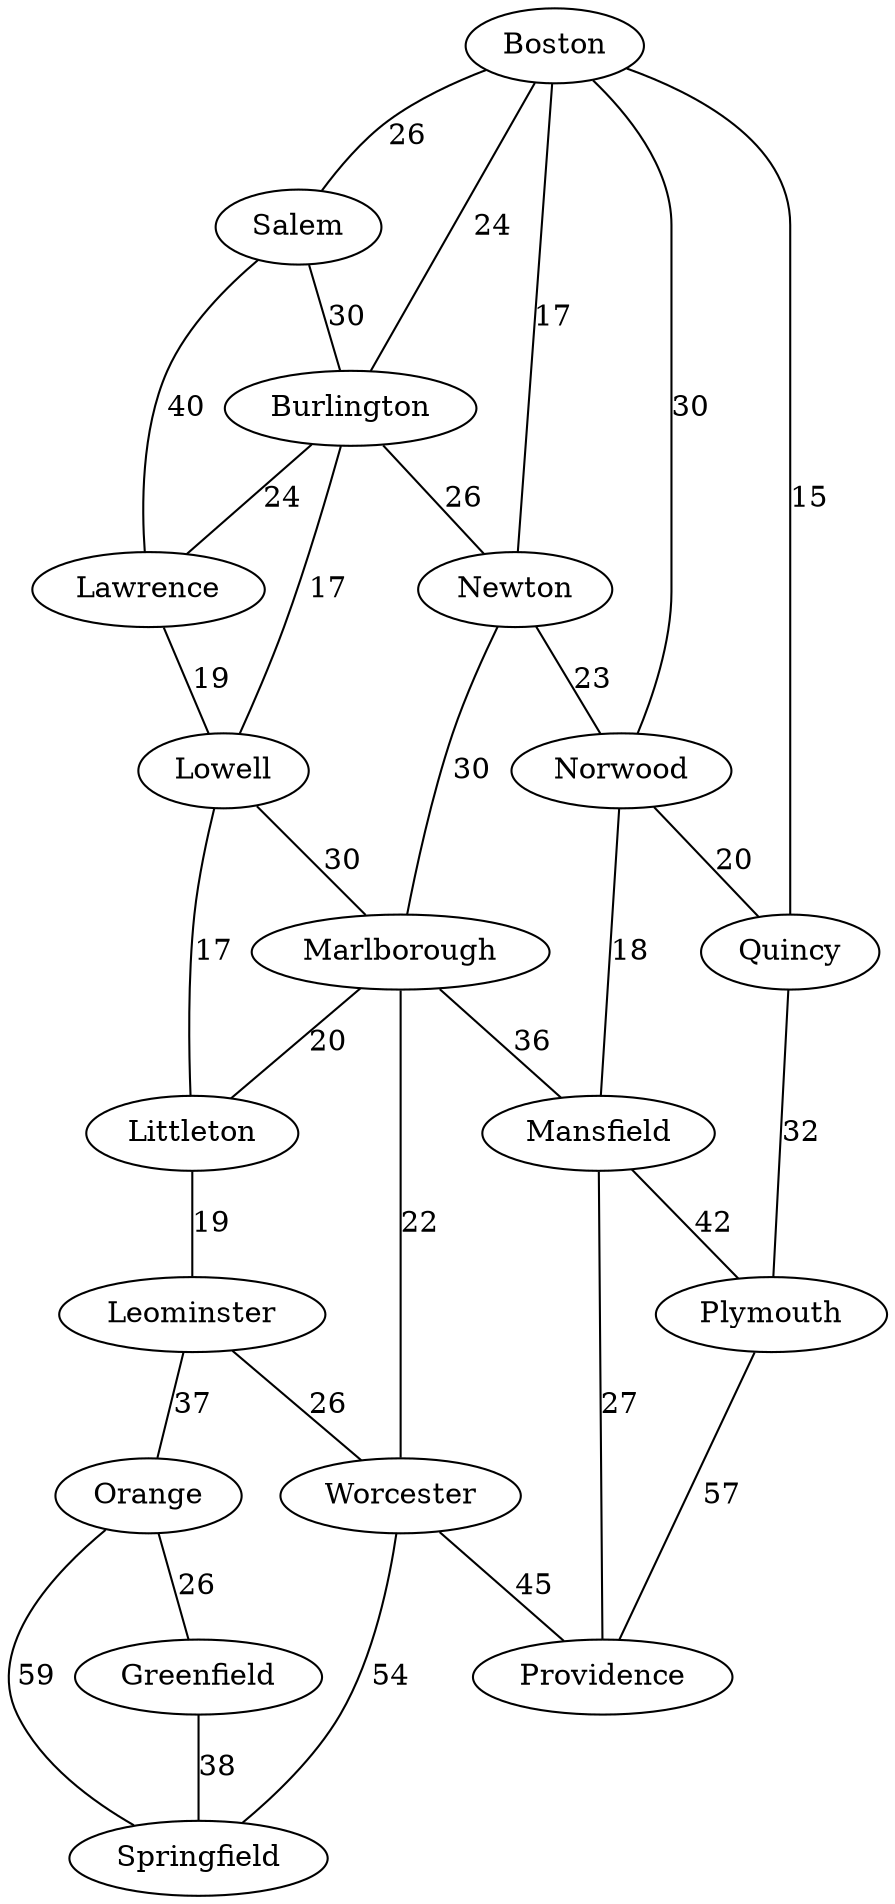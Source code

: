graph DijkstraGraph {
  Boston -- Salem [label="26"];
  Boston -- Burlington [label="24"];
  Boston -- Newton [label="17"];
  Boston -- Norwood [label="30"];
  Boston -- Quincy [label="15"];
  Salem -- Burlington [label="30"];
  Salem -- Lawrence [label="40"];
  Burlington -- Newton [label="26"];
  Burlington -- Lawrence [label="24"];
  Burlington -- Lowell [label="17"];
  Newton -- Norwood [label="23"];
  Newton -- Marlborough [label="30"];
  Norwood -- Quincy [label="20"];
  Norwood -- Mansfield [label="18"];
  Quincy -- Plymouth [label="32"];
  Lawrence -- Lowell [label="19"];
  Lowell -- Marlborough [label="30"];
  Lowell -- Littleton [label="17"];
  Marlborough -- Mansfield [label="36"];
  Marlborough -- Littleton [label="20"];
  Marlborough -- Worcester [label="22"];
  Mansfield -- Plymouth [label="42"];
  Mansfield -- Providence [label="27"];
  Plymouth -- Providence [label="57"];
  Littleton -- Leominster [label="19"];
  Leominster -- Worcester [label="26"];
  Leominster -- Orange [label="37"];
  Worcester -- Providence [label="45"];
  Worcester -- Springfield [label="54"];
  Orange -- Greenfield [label="26"];
  Orange -- Springfield [label="59"];
  Greenfield -- Springfield [label="38"];

  // Highlight the optimal path
}
